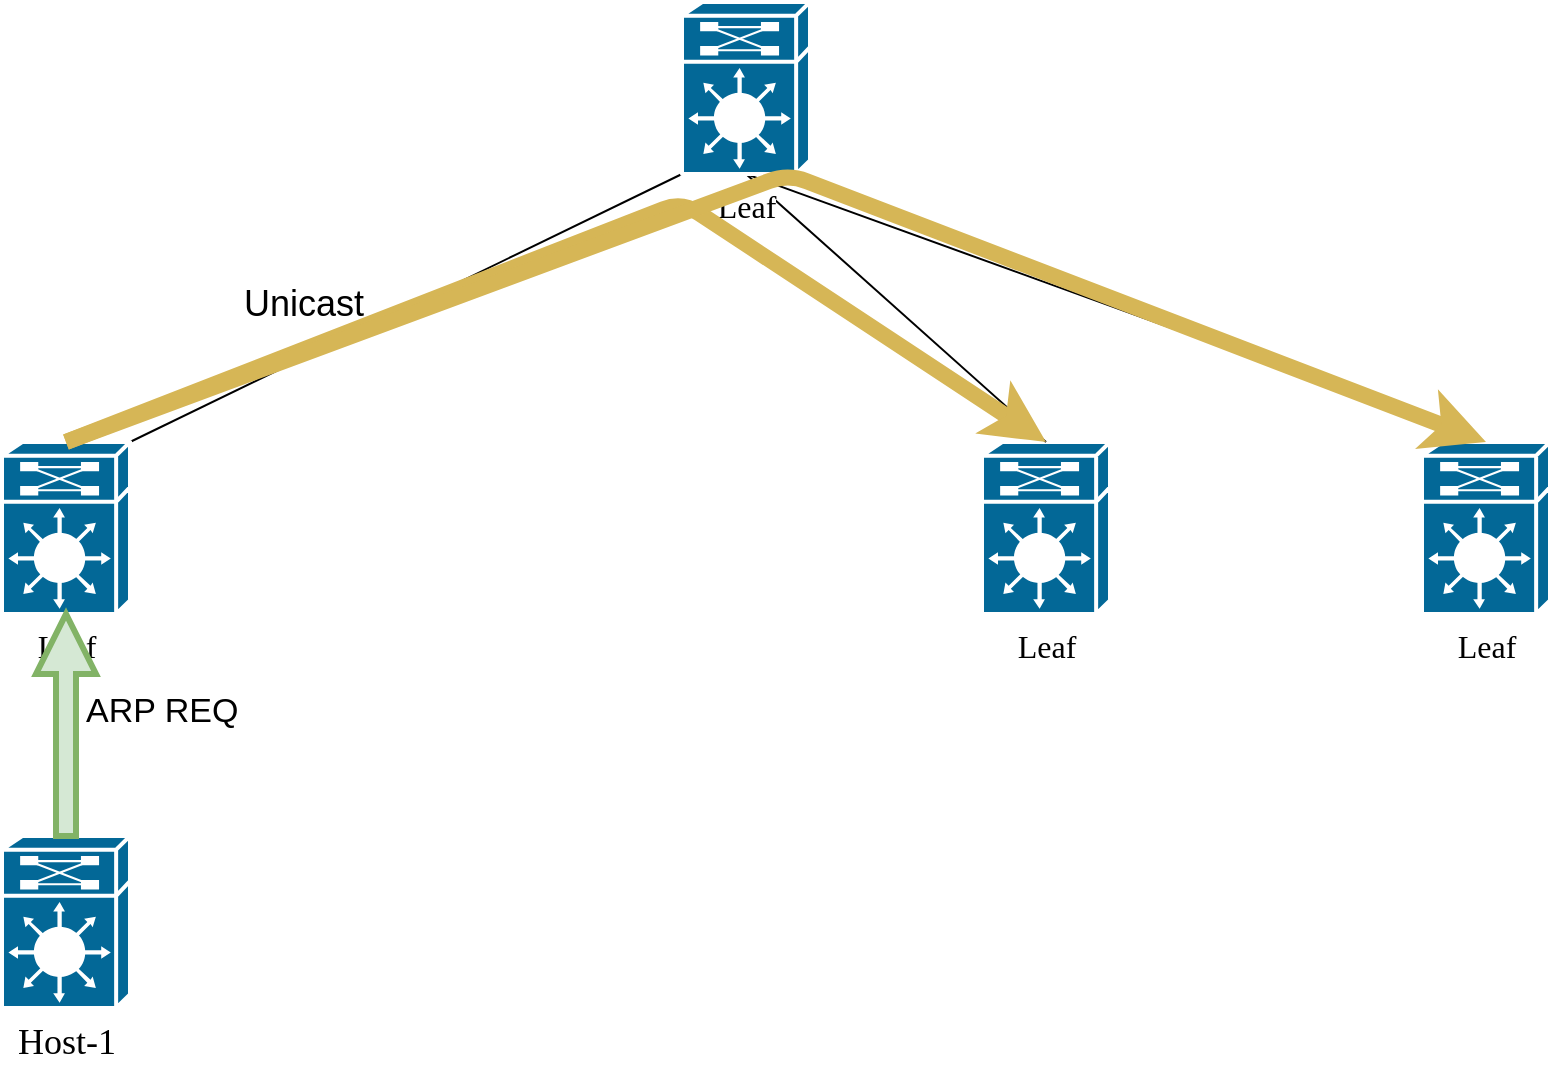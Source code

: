 <mxfile version="10.9.5" type="device"><diagram name="Page-1" id="c37626ed-c26b-45fb-9056-f9ebc6bb27b6"><mxGraphModel dx="1086" dy="928" grid="1" gridSize="10" guides="1" tooltips="1" connect="1" arrows="1" fold="1" page="1" pageScale="1" pageWidth="1100" pageHeight="850" background="#ffffff" math="0" shadow="0"><root><mxCell id="0"/><mxCell id="1" parent="0"/><mxCell id="cQJnAoeF0PTk5prU0SMh-4" value="&lt;font style=&quot;font-size: 16px ; background-color: rgb(255 , 255 , 255)&quot;&gt;Leaf&lt;/font&gt;" style="shape=mxgraph.cisco.misc.route_switch_processor;html=1;dashed=0;fillColor=#036897;strokeColor=#ffffff;strokeWidth=2;verticalLabelPosition=bottom;verticalAlign=top;rounded=0;shadow=0;comic=0;fontFamily=Verdana;fontSize=12;" parent="1" vertex="1"><mxGeometry x="740" y="250" width="64" height="86" as="geometry"/></mxCell><mxCell id="YoG0oxf2OFliTNByv8ka-5" style="rounded=1;orthogonalLoop=1;jettySize=auto;html=1;exitX=1;exitY=0;exitDx=0;exitDy=0;exitPerimeter=0;entryX=0;entryY=1;entryDx=0;entryDy=0;entryPerimeter=0;strokeColor=#000000;strokeWidth=1;fillColor=#ffffff;gradientColor=none;endArrow=none;endFill=0;" edge="1" parent="1" source="JyYtgZwYYuy1GR4Zlru--1" target="YoG0oxf2OFliTNByv8ka-1"><mxGeometry relative="1" as="geometry"/></mxCell><mxCell id="JyYtgZwYYuy1GR4Zlru--1" value="&lt;font style=&quot;font-size: 16px ; background-color: rgb(255 , 255 , 255)&quot;&gt;Leaf&lt;/font&gt;" style="shape=mxgraph.cisco.misc.route_switch_processor;html=1;dashed=0;fillColor=#036897;strokeColor=#ffffff;strokeWidth=2;verticalLabelPosition=bottom;verticalAlign=top;rounded=0;shadow=0;comic=0;fontFamily=Verdana;fontSize=12;" parent="1" vertex="1"><mxGeometry x="250" y="250" width="64" height="86" as="geometry"/></mxCell><mxCell id="wPQLt3ZRhlmaRrKm8RIl-27" value="&lt;font style=&quot;font-size: 18px&quot;&gt;Host-1&lt;/font&gt;" style="shape=mxgraph.cisco.misc.route_switch_processor;html=1;dashed=0;fillColor=#036897;strokeColor=#ffffff;strokeWidth=2;verticalLabelPosition=bottom;verticalAlign=top;rounded=0;shadow=0;comic=0;fontFamily=Verdana;fontSize=12;" parent="1" vertex="1"><mxGeometry x="250" y="447" width="64" height="86" as="geometry"/></mxCell><mxCell id="W2XvDnSmW6Y0rX31oyKJ-20" value="" style="endArrow=none;html=1;strokeWidth=3;fillColor=#d5e8d4;strokeColor=#82b366;shape=arrow;entryX=0.5;entryY=1;entryDx=0;entryDy=0;entryPerimeter=0;exitX=0.5;exitY=0;exitDx=0;exitDy=0;exitPerimeter=0;" parent="1" source="wPQLt3ZRhlmaRrKm8RIl-27" target="JyYtgZwYYuy1GR4Zlru--1" edge="1"><mxGeometry width="50" height="50" relative="1" as="geometry"><mxPoint x="282" y="470" as="sourcePoint"/><mxPoint x="282" y="360" as="targetPoint"/></mxGeometry></mxCell><mxCell id="YoG0oxf2OFliTNByv8ka-6" style="edgeStyle=none;rounded=1;orthogonalLoop=1;jettySize=auto;html=1;exitX=0.5;exitY=1;exitDx=0;exitDy=0;exitPerimeter=0;entryX=0.5;entryY=0;entryDx=0;entryDy=0;entryPerimeter=0;endArrow=none;endFill=0;strokeColor=#000000;strokeWidth=1;fillColor=#ffffff;gradientColor=none;" edge="1" parent="1" source="YoG0oxf2OFliTNByv8ka-1" target="cQJnAoeF0PTk5prU0SMh-4"><mxGeometry relative="1" as="geometry"/></mxCell><mxCell id="YoG0oxf2OFliTNByv8ka-7" style="edgeStyle=none;rounded=1;orthogonalLoop=1;jettySize=auto;html=1;exitX=0.5;exitY=1;exitDx=0;exitDy=0;exitPerimeter=0;entryX=0.5;entryY=0;entryDx=0;entryDy=0;entryPerimeter=0;endArrow=none;endFill=0;strokeColor=#000000;strokeWidth=1;fillColor=#ffffff;gradientColor=none;" edge="1" parent="1" source="YoG0oxf2OFliTNByv8ka-1" target="YoG0oxf2OFliTNByv8ka-2"><mxGeometry relative="1" as="geometry"/></mxCell><mxCell id="YoG0oxf2OFliTNByv8ka-1" value="&lt;font style=&quot;font-size: 16px ; background-color: rgb(255 , 255 , 255)&quot;&gt;Leaf&lt;/font&gt;" style="shape=mxgraph.cisco.misc.route_switch_processor;html=1;dashed=0;fillColor=#036897;strokeColor=#ffffff;strokeWidth=2;verticalLabelPosition=bottom;verticalAlign=top;rounded=0;shadow=0;comic=0;fontFamily=Verdana;fontSize=12;" vertex="1" parent="1"><mxGeometry x="590" y="30" width="64" height="86" as="geometry"/></mxCell><mxCell id="YoG0oxf2OFliTNByv8ka-2" value="&lt;font style=&quot;font-size: 16px ; background-color: rgb(255 , 255 , 255)&quot;&gt;Leaf&lt;/font&gt;" style="shape=mxgraph.cisco.misc.route_switch_processor;html=1;dashed=0;fillColor=#036897;strokeColor=#ffffff;strokeWidth=2;verticalLabelPosition=bottom;verticalAlign=top;rounded=0;shadow=0;comic=0;fontFamily=Verdana;fontSize=12;" vertex="1" parent="1"><mxGeometry x="960" y="250" width="64" height="86" as="geometry"/></mxCell><mxCell id="YoG0oxf2OFliTNByv8ka-3" value="&lt;font style=&quot;font-size: 17px&quot;&gt;ARP REQ&lt;/font&gt;" style="text;html=1;resizable=0;points=[];autosize=1;align=left;verticalAlign=top;spacingTop=-4;" vertex="1" parent="1"><mxGeometry x="290" y="372" width="90" height="20" as="geometry"/></mxCell><mxCell id="YoG0oxf2OFliTNByv8ka-4" value="" style="endArrow=classic;html=1;strokeWidth=8;fillColor=#fff2cc;strokeColor=#d6b656;entryX=0.5;entryY=0;entryDx=0;entryDy=0;entryPerimeter=0;exitX=0.5;exitY=0;exitDx=0;exitDy=0;exitPerimeter=0;endFill=1;" edge="1" parent="1" source="JyYtgZwYYuy1GR4Zlru--1" target="cQJnAoeF0PTk5prU0SMh-4"><mxGeometry width="50" height="50" relative="1" as="geometry"><mxPoint x="369.5" y="284" as="sourcePoint"/><mxPoint x="630" y="190" as="targetPoint"/><Array as="points"><mxPoint x="590" y="130"/></Array></mxGeometry></mxCell><mxCell id="YoG0oxf2OFliTNByv8ka-8" value="" style="endArrow=classic;html=1;strokeWidth=8;fillColor=#fff2cc;strokeColor=#d6b656;entryX=0.5;entryY=0;entryDx=0;entryDy=0;entryPerimeter=0;exitX=0.5;exitY=0;exitDx=0;exitDy=0;exitPerimeter=0;endFill=1;" edge="1" parent="1" source="JyYtgZwYYuy1GR4Zlru--1" target="YoG0oxf2OFliTNByv8ka-2"><mxGeometry width="50" height="50" relative="1" as="geometry"><mxPoint x="335" y="236" as="sourcePoint"/><mxPoint x="825" y="236" as="targetPoint"/><Array as="points"><mxPoint x="643" y="116"/></Array></mxGeometry></mxCell><mxCell id="YoG0oxf2OFliTNByv8ka-9" value="&lt;font style=&quot;font-size: 18px&quot;&gt;Unicast&lt;/font&gt;" style="text;html=1;resizable=0;points=[];autosize=1;align=left;verticalAlign=top;spacingTop=-4;" vertex="1" parent="1"><mxGeometry x="369" y="168" width="80" height="20" as="geometry"/></mxCell></root></mxGraphModel></diagram></mxfile>